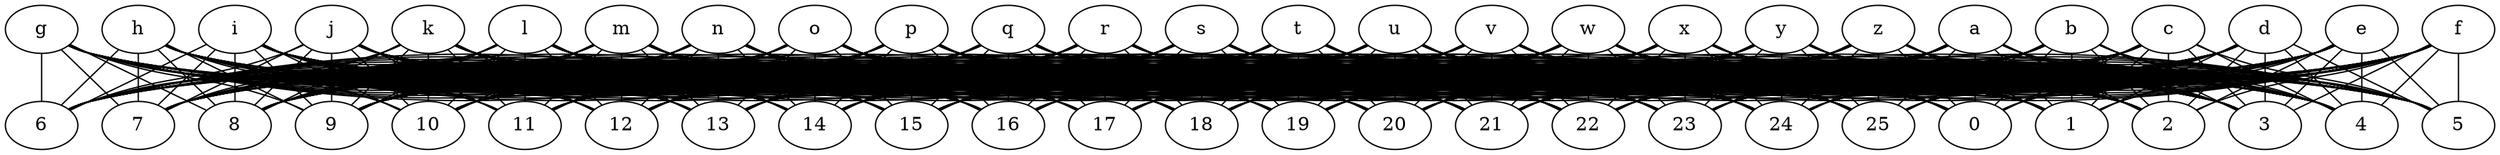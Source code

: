 strict graph "26MaximumMatching.dot" {
a--0
a--1
a--2
a--3
a--4
a--5
a--6
a--7
a--8
a--9
a--10
a--11
a--12
a--13
a--14
a--15
a--16
a--17
a--18
a--19
a--20
a--21
a--22
a--23
a--24
a--25
b--0
b--1
b--2
b--3
b--4
b--5
b--6
b--7
b--8
b--9
b--10
b--11
b--12
b--13
b--14
b--15
b--16
b--17
b--18
b--19
b--20
b--21
b--22
b--23
b--24
b--25
c--0
c--1
c--2
c--3
c--4
c--5
c--6
c--7
c--8
c--9
c--10
c--11
c--12
c--13
c--14
c--15
c--16
c--17
c--18
c--19
c--20
c--21
c--22
c--23
c--24
c--25
d--0
d--1
d--2
d--3
d--4
d--5
d--6
d--7
d--8
d--9
d--10
d--11
d--12
d--13
d--14
d--15
d--16
d--17
d--18
d--19
d--20
d--21
d--22
d--23
d--24
d--25
e--0
e--1
e--2
e--3
e--4
e--5
e--6
e--7
e--8
e--9
e--10
e--11
e--12
e--13
e--14
e--15
e--16
e--17
e--18
e--19
e--20
e--21
e--22
e--23
e--24
e--25
f--0
f--1
f--2
f--3
f--4
f--5
f--6
f--7
f--8
f--9
f--10
f--11
f--12
f--13
f--14
f--15
f--16
f--17
f--18
f--19
f--20
f--21
f--22
f--23
f--24
f--25
g--0
g--1
g--2
g--3
g--4
g--5
g--6
g--7
g--8
g--9
g--10
g--11
g--12
g--13
g--14
g--15
g--16
g--17
g--18
g--19
g--20
g--21
g--22
g--23
g--24
g--25
h--0
h--1
h--2
h--3
h--4
h--5
h--6
h--7
h--8
h--9
h--10
h--11
h--12
h--13
h--14
h--15
h--16
h--17
h--18
h--19
h--20
h--21
h--22
h--23
h--24
h--25
i--0
i--1
i--2
i--3
i--4
i--5
i--6
i--7
i--8
i--9
i--10
i--11
i--12
i--13
i--14
i--15
i--16
i--17
i--18
i--19
i--20
i--21
i--22
i--23
i--24
i--25
j--0
j--1
j--2
j--3
j--4
j--5
j--6
j--7
j--8
j--9
j--10
j--11
j--12
j--13
j--14
j--15
j--16
j--17
j--18
j--19
j--20
j--21
j--22
j--23
j--24
j--25
k--0
k--1
k--2
k--3
k--4
k--5
k--6
k--7
k--8
k--9
k--10
k--11
k--12
k--13
k--14
k--15
k--16
k--17
k--18
k--19
k--20
k--21
k--22
k--23
k--24
k--25
l--0
l--1
l--2
l--3
l--4
l--5
l--6
l--7
l--8
l--9
l--10
l--11
l--12
l--13
l--14
l--15
l--16
l--17
l--18
l--19
l--20
l--21
l--22
l--23
l--24
l--25
m--0
m--1
m--2
m--3
m--4
m--5
m--6
m--7
m--8
m--9
m--10
m--11
m--12
m--13
m--14
m--15
m--16
m--17
m--18
m--19
m--20
m--21
m--22
m--23
m--24
m--25
n--0
n--1
n--2
n--3
n--4
n--5
n--6
n--7
n--8
n--9
n--10
n--11
n--12
n--13
n--14
n--15
n--16
n--17
n--18
n--19
n--20
n--21
n--22
n--23
n--24
n--25
o--0
o--1
o--2
o--3
o--4
o--5
o--6
o--7
o--8
o--9
o--10
o--11
o--12
o--13
o--14
o--15
o--16
o--17
o--18
o--19
o--20
o--21
o--22
o--23
o--24
o--25
p--0
p--1
p--2
p--3
p--4
p--5
p--6
p--7
p--8
p--9
p--10
p--11
p--12
p--13
p--14
p--15
p--16
p--17
p--18
p--19
p--20
p--21
p--22
p--23
p--24
p--25
q--0
q--1
q--2
q--3
q--4
q--5
q--6
q--7
q--8
q--9
q--10
q--11
q--12
q--13
q--14
q--15
q--16
q--17
q--18
q--19
q--20
q--21
q--22
q--23
q--24
q--25
r--0
r--1
r--2
r--3
r--4
r--5
r--6
r--7
r--8
r--9
r--10
r--11
r--12
r--13
r--14
r--15
r--16
r--17
r--18
r--19
r--20
r--21
r--22
r--23
r--24
r--25
s--0
s--1
s--2
s--3
s--4
s--5
s--6
s--7
s--8
s--9
s--10
s--11
s--12
s--13
s--14
s--15
s--16
s--17
s--18
s--19
s--20
s--21
s--22
s--23
s--24
s--25
t--0
t--1
t--2
t--3
t--4
t--5
t--6
t--7
t--8
t--9
t--10
t--11
t--12
t--13
t--14
t--15
t--16
t--17
t--18
t--19
t--20
t--21
t--22
t--23
t--24
t--25
u--0
u--1
u--2
u--3
u--4
u--5
u--6
u--7
u--8
u--9
u--10
u--11
u--12
u--13
u--14
u--15
u--16
u--17
u--18
u--19
u--20
u--21
u--22
u--23
u--24
u--25
v--0
v--1
v--2
v--3
v--4
v--5
v--6
v--7
v--8
v--9
v--10
v--11
v--12
v--13
v--14
v--15
v--16
v--17
v--18
v--19
v--20
v--21
v--22
v--23
v--24
v--25
w--0
w--1
w--2
w--3
w--4
w--5
w--6
w--7
w--8
w--9
w--10
w--11
w--12
w--13
w--14
w--15
w--16
w--17
w--18
w--19
w--20
w--21
w--22
w--23
w--24
w--25
x--0
x--1
x--2
x--3
x--4
x--5
x--6
x--7
x--8
x--9
x--10
x--11
x--12
x--13
x--14
x--15
x--16
x--17
x--18
x--19
x--20
x--21
x--22
x--23
x--24
x--25
y--0
y--1
y--2
y--3
y--4
y--5
y--6
y--7
y--8
y--9
y--10
y--11
y--12
y--13
y--14
y--15
y--16
y--17
y--18
y--19
y--20
y--21
y--22
y--23
y--24
y--25
z--0
z--1
z--2
z--3
z--4
z--5
z--6
z--7
z--8
z--9
z--10
z--11
z--12
z--13
z--14
z--15
z--16
z--17
z--18
z--19
z--20
z--21
z--22
z--23
z--24
z--25
}
